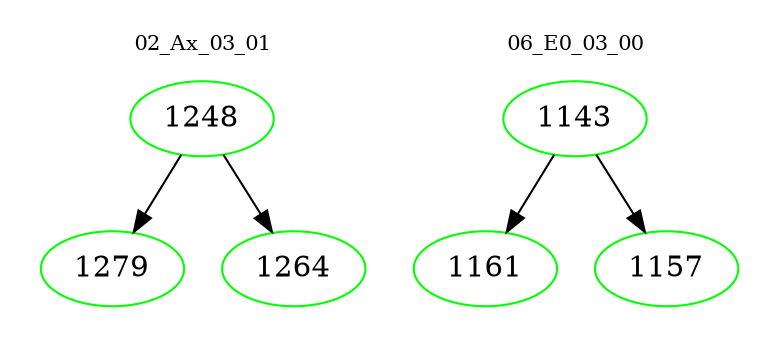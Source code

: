 digraph{
subgraph cluster_0 {
color = white
label = "02_Ax_03_01";
fontsize=10;
T0_1248 [label="1248", color="green"]
T0_1248 -> T0_1279 [color="black"]
T0_1279 [label="1279", color="green"]
T0_1248 -> T0_1264 [color="black"]
T0_1264 [label="1264", color="green"]
}
subgraph cluster_1 {
color = white
label = "06_E0_03_00";
fontsize=10;
T1_1143 [label="1143", color="green"]
T1_1143 -> T1_1161 [color="black"]
T1_1161 [label="1161", color="green"]
T1_1143 -> T1_1157 [color="black"]
T1_1157 [label="1157", color="green"]
}
}
